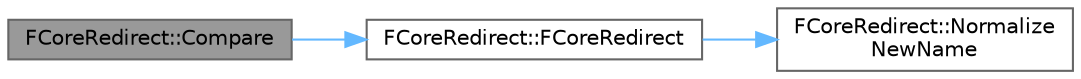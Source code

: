 digraph "FCoreRedirect::Compare"
{
 // INTERACTIVE_SVG=YES
 // LATEX_PDF_SIZE
  bgcolor="transparent";
  edge [fontname=Helvetica,fontsize=10,labelfontname=Helvetica,labelfontsize=10];
  node [fontname=Helvetica,fontsize=10,shape=box,height=0.2,width=0.4];
  rankdir="LR";
  Node1 [id="Node000001",label="FCoreRedirect::Compare",height=0.2,width=0.4,color="gray40", fillcolor="grey60", style="filled", fontcolor="black",tooltip="Returns -,0,+ based on a full lexical-fnames compare of all fields on the two CoreRedirects."];
  Node1 -> Node2 [id="edge1_Node000001_Node000002",color="steelblue1",style="solid",tooltip=" "];
  Node2 [id="Node000002",label="FCoreRedirect::FCoreRedirect",height=0.2,width=0.4,color="grey40", fillcolor="white", style="filled",URL="$de/dcb/structFCoreRedirect.html#afdced806e16c64fbf862a5f801444c26",tooltip="Construct from name strings, which may get parsed out."];
  Node2 -> Node3 [id="edge2_Node000002_Node000003",color="steelblue1",style="solid",tooltip=" "];
  Node3 [id="Node000003",label="FCoreRedirect::Normalize\lNewName",height=0.2,width=0.4,color="grey40", fillcolor="white", style="filled",URL="$de/dcb/structFCoreRedirect.html#a8de6e686a6be53ac98cd11093ac515d5",tooltip="Normalizes NewName with data from OldName."];
}
